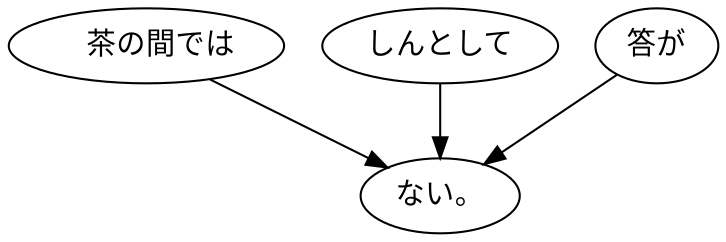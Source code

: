 digraph graph8924 {
	node0 [label="　茶の間では"];
	node1 [label="しんとして"];
	node2 [label="答が"];
	node3 [label="ない。"];
	node0 -> node3;
	node1 -> node3;
	node2 -> node3;
}
